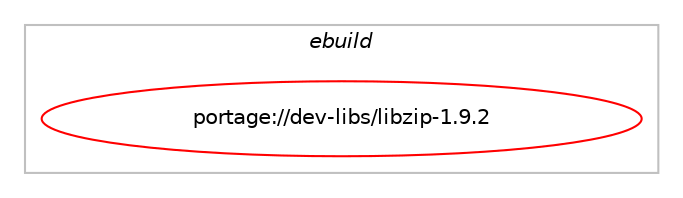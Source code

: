digraph prolog {

# *************
# Graph options
# *************

newrank=true;
concentrate=true;
compound=true;
graph [rankdir=LR,fontname=Helvetica,fontsize=10,ranksep=1.5];#, ranksep=2.5, nodesep=0.2];
edge  [arrowhead=vee];
node  [fontname=Helvetica,fontsize=10];

# **********
# The ebuild
# **********

subgraph cluster_leftcol {
color=gray;
label=<<i>ebuild</i>>;
id [label="portage://dev-libs/libzip-1.9.2", color=red, width=4, href="../dev-libs/libzip-1.9.2.svg"];
}

# ****************
# The dependencies
# ****************

subgraph cluster_midcol {
color=gray;
label=<<i>dependencies</i>>;
subgraph cluster_compile {
fillcolor="#eeeeee";
style=filled;
label=<<i>compile</i>>;
# *** BEGIN UNKNOWN DEPENDENCY TYPE (TODO) ***
# id -> equal(use_conditional_group(positive,bzip2,portage://dev-libs/libzip-1.9.2,[package_dependency(portage://dev-libs/libzip-1.9.2,install,no,app-arch,bzip2,none,[,,],any_same_slot,[])]))
# *** END UNKNOWN DEPENDENCY TYPE (TODO) ***

# *** BEGIN UNKNOWN DEPENDENCY TYPE (TODO) ***
# id -> equal(use_conditional_group(positive,lzma,portage://dev-libs/libzip-1.9.2,[package_dependency(portage://dev-libs/libzip-1.9.2,install,no,app-arch,xz-utils,none,[,,],[],[])]))
# *** END UNKNOWN DEPENDENCY TYPE (TODO) ***

# *** BEGIN UNKNOWN DEPENDENCY TYPE (TODO) ***
# id -> equal(use_conditional_group(positive,ssl,portage://dev-libs/libzip-1.9.2,[use_conditional_group(positive,gnutls,portage://dev-libs/libzip-1.9.2,[package_dependency(portage://dev-libs/libzip-1.9.2,install,no,dev-libs,nettle,none,[,,],[slot(0),equal],[]),package_dependency(portage://dev-libs/libzip-1.9.2,install,no,net-libs,gnutls,greaterequal,[3.6.5,,,3.6.5],any_same_slot,[])]),use_conditional_group(negative,gnutls,portage://dev-libs/libzip-1.9.2,[use_conditional_group(positive,mbedtls,portage://dev-libs/libzip-1.9.2,[package_dependency(portage://dev-libs/libzip-1.9.2,install,no,net-libs,mbedtls,none,[,,],any_same_slot,[])]),use_conditional_group(negative,mbedtls,portage://dev-libs/libzip-1.9.2,[package_dependency(portage://dev-libs/libzip-1.9.2,install,no,dev-libs,openssl,none,[,,],[slot(0),equal],[])])])]))
# *** END UNKNOWN DEPENDENCY TYPE (TODO) ***

# *** BEGIN UNKNOWN DEPENDENCY TYPE (TODO) ***
# id -> equal(use_conditional_group(positive,zstd,portage://dev-libs/libzip-1.9.2,[package_dependency(portage://dev-libs/libzip-1.9.2,install,no,app-arch,zstd,none,[,,],[],[])]))
# *** END UNKNOWN DEPENDENCY TYPE (TODO) ***

# *** BEGIN UNKNOWN DEPENDENCY TYPE (TODO) ***
# id -> equal(package_dependency(portage://dev-libs/libzip-1.9.2,install,no,sys-libs,zlib,none,[,,],[],[]))
# *** END UNKNOWN DEPENDENCY TYPE (TODO) ***

}
subgraph cluster_compileandrun {
fillcolor="#eeeeee";
style=filled;
label=<<i>compile and run</i>>;
}
subgraph cluster_run {
fillcolor="#eeeeee";
style=filled;
label=<<i>run</i>>;
# *** BEGIN UNKNOWN DEPENDENCY TYPE (TODO) ***
# id -> equal(use_conditional_group(positive,bzip2,portage://dev-libs/libzip-1.9.2,[package_dependency(portage://dev-libs/libzip-1.9.2,run,no,app-arch,bzip2,none,[,,],any_same_slot,[])]))
# *** END UNKNOWN DEPENDENCY TYPE (TODO) ***

# *** BEGIN UNKNOWN DEPENDENCY TYPE (TODO) ***
# id -> equal(use_conditional_group(positive,lzma,portage://dev-libs/libzip-1.9.2,[package_dependency(portage://dev-libs/libzip-1.9.2,run,no,app-arch,xz-utils,none,[,,],[],[])]))
# *** END UNKNOWN DEPENDENCY TYPE (TODO) ***

# *** BEGIN UNKNOWN DEPENDENCY TYPE (TODO) ***
# id -> equal(use_conditional_group(positive,ssl,portage://dev-libs/libzip-1.9.2,[use_conditional_group(positive,gnutls,portage://dev-libs/libzip-1.9.2,[package_dependency(portage://dev-libs/libzip-1.9.2,run,no,dev-libs,nettle,none,[,,],[slot(0),equal],[]),package_dependency(portage://dev-libs/libzip-1.9.2,run,no,net-libs,gnutls,greaterequal,[3.6.5,,,3.6.5],any_same_slot,[])]),use_conditional_group(negative,gnutls,portage://dev-libs/libzip-1.9.2,[use_conditional_group(positive,mbedtls,portage://dev-libs/libzip-1.9.2,[package_dependency(portage://dev-libs/libzip-1.9.2,run,no,net-libs,mbedtls,none,[,,],any_same_slot,[])]),use_conditional_group(negative,mbedtls,portage://dev-libs/libzip-1.9.2,[package_dependency(portage://dev-libs/libzip-1.9.2,run,no,dev-libs,openssl,none,[,,],[slot(0),equal],[])])])]))
# *** END UNKNOWN DEPENDENCY TYPE (TODO) ***

# *** BEGIN UNKNOWN DEPENDENCY TYPE (TODO) ***
# id -> equal(use_conditional_group(positive,zstd,portage://dev-libs/libzip-1.9.2,[package_dependency(portage://dev-libs/libzip-1.9.2,run,no,app-arch,zstd,none,[,,],[],[])]))
# *** END UNKNOWN DEPENDENCY TYPE (TODO) ***

# *** BEGIN UNKNOWN DEPENDENCY TYPE (TODO) ***
# id -> equal(package_dependency(portage://dev-libs/libzip-1.9.2,run,no,sys-libs,zlib,none,[,,],[],[]))
# *** END UNKNOWN DEPENDENCY TYPE (TODO) ***

}
}

# **************
# The candidates
# **************

subgraph cluster_choices {
rank=same;
color=gray;
label=<<i>candidates</i>>;

}

}
